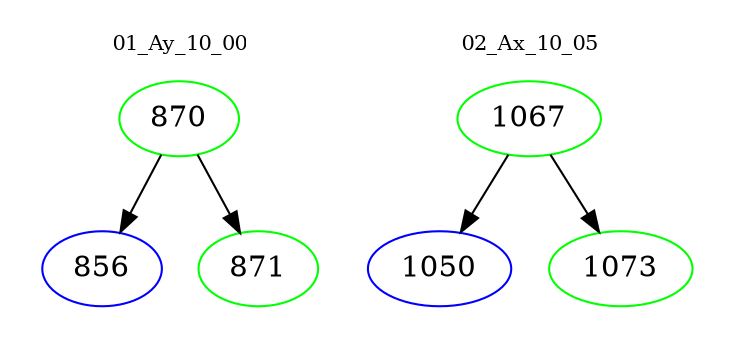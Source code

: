 digraph{
subgraph cluster_0 {
color = white
label = "01_Ay_10_00";
fontsize=10;
T0_870 [label="870", color="green"]
T0_870 -> T0_856 [color="black"]
T0_856 [label="856", color="blue"]
T0_870 -> T0_871 [color="black"]
T0_871 [label="871", color="green"]
}
subgraph cluster_1 {
color = white
label = "02_Ax_10_05";
fontsize=10;
T1_1067 [label="1067", color="green"]
T1_1067 -> T1_1050 [color="black"]
T1_1050 [label="1050", color="blue"]
T1_1067 -> T1_1073 [color="black"]
T1_1073 [label="1073", color="green"]
}
}
